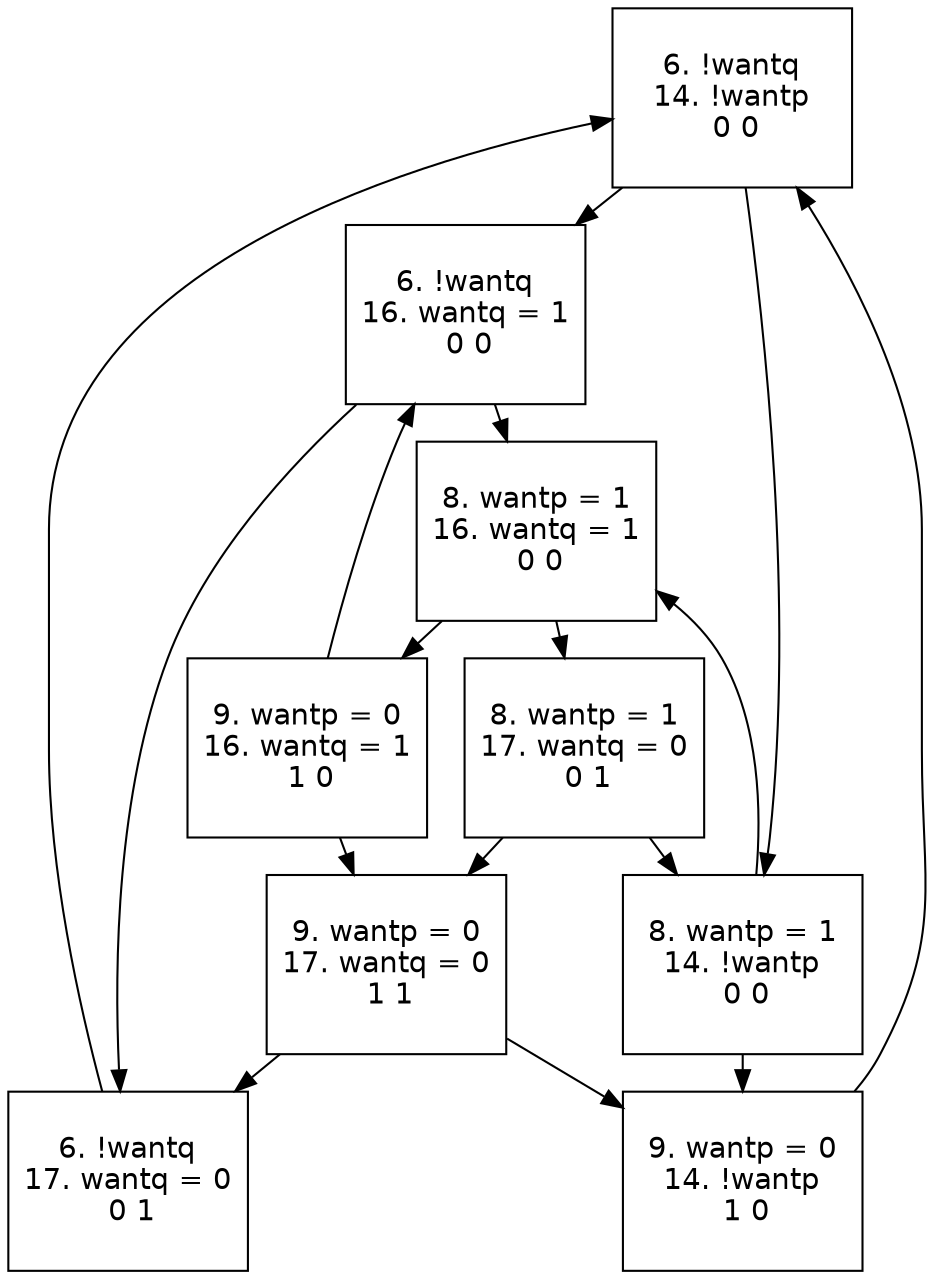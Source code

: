 digraph "/home/mvinni/o/jspin411/tmp_t/secondabbrev" {
	graph [size="16,12",ranksep=.25];
	node [shape=box,fontname=Helvetica,fontsize=14];
	node [width=1.6,height=1.2,fixedsize=true];
0 [label="6. !wantq\n14. !wantp\n 0 0"];
1 [label="6. !wantq\n16. wantq = 1\n 0 0"];
2 [label="6. !wantq\n17. wantq = 0\n 0 1"];
3 [label="8. wantp = 1\n16. wantq = 1\n 0 0"];
4 [label="8. wantp = 1\n17. wantq = 0\n 0 1"];
5 [label="8. wantp = 1\n14. !wantp\n 0 0"];
6 [label="9. wantp = 0\n14. !wantp\n 1 0"];
7 [label="9. wantp = 0\n17. wantq = 0\n 1 1"];
8 [label="9. wantp = 0\n16. wantq = 1\n 1 0"];
0 -> 1;
1 -> 2;
2 -> 0;
1 -> 3;
3 -> 4;
4 -> 5;
5 -> 3;
5 -> 6;
6 -> 0;
4 -> 7;
7 -> 6;
7 -> 2;
3 -> 8;
8 -> 7;
8 -> 1;
0 -> 5;
}
